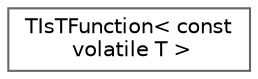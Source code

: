 digraph "Graphical Class Hierarchy"
{
 // INTERACTIVE_SVG=YES
 // LATEX_PDF_SIZE
  bgcolor="transparent";
  edge [fontname=Helvetica,fontsize=10,labelfontname=Helvetica,labelfontsize=10];
  node [fontname=Helvetica,fontsize=10,shape=box,height=0.2,width=0.4];
  rankdir="LR";
  Node0 [id="Node000000",label="TIsTFunction\< const\l volatile T \>",height=0.2,width=0.4,color="grey40", fillcolor="white", style="filled",URL="$dc/de4/structTIsTFunction_3_01const_01volatile_01T_01_4.html",tooltip=" "];
}
